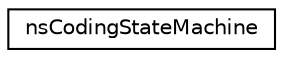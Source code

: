 digraph "类继承关系图"
{
  edge [fontname="Helvetica",fontsize="10",labelfontname="Helvetica",labelfontsize="10"];
  node [fontname="Helvetica",fontsize="10",shape=record];
  rankdir="LR";
  Node0 [label="nsCodingStateMachine",height=0.2,width=0.4,color="black", fillcolor="white", style="filled",URL="$classns_coding_state_machine.html"];
}
